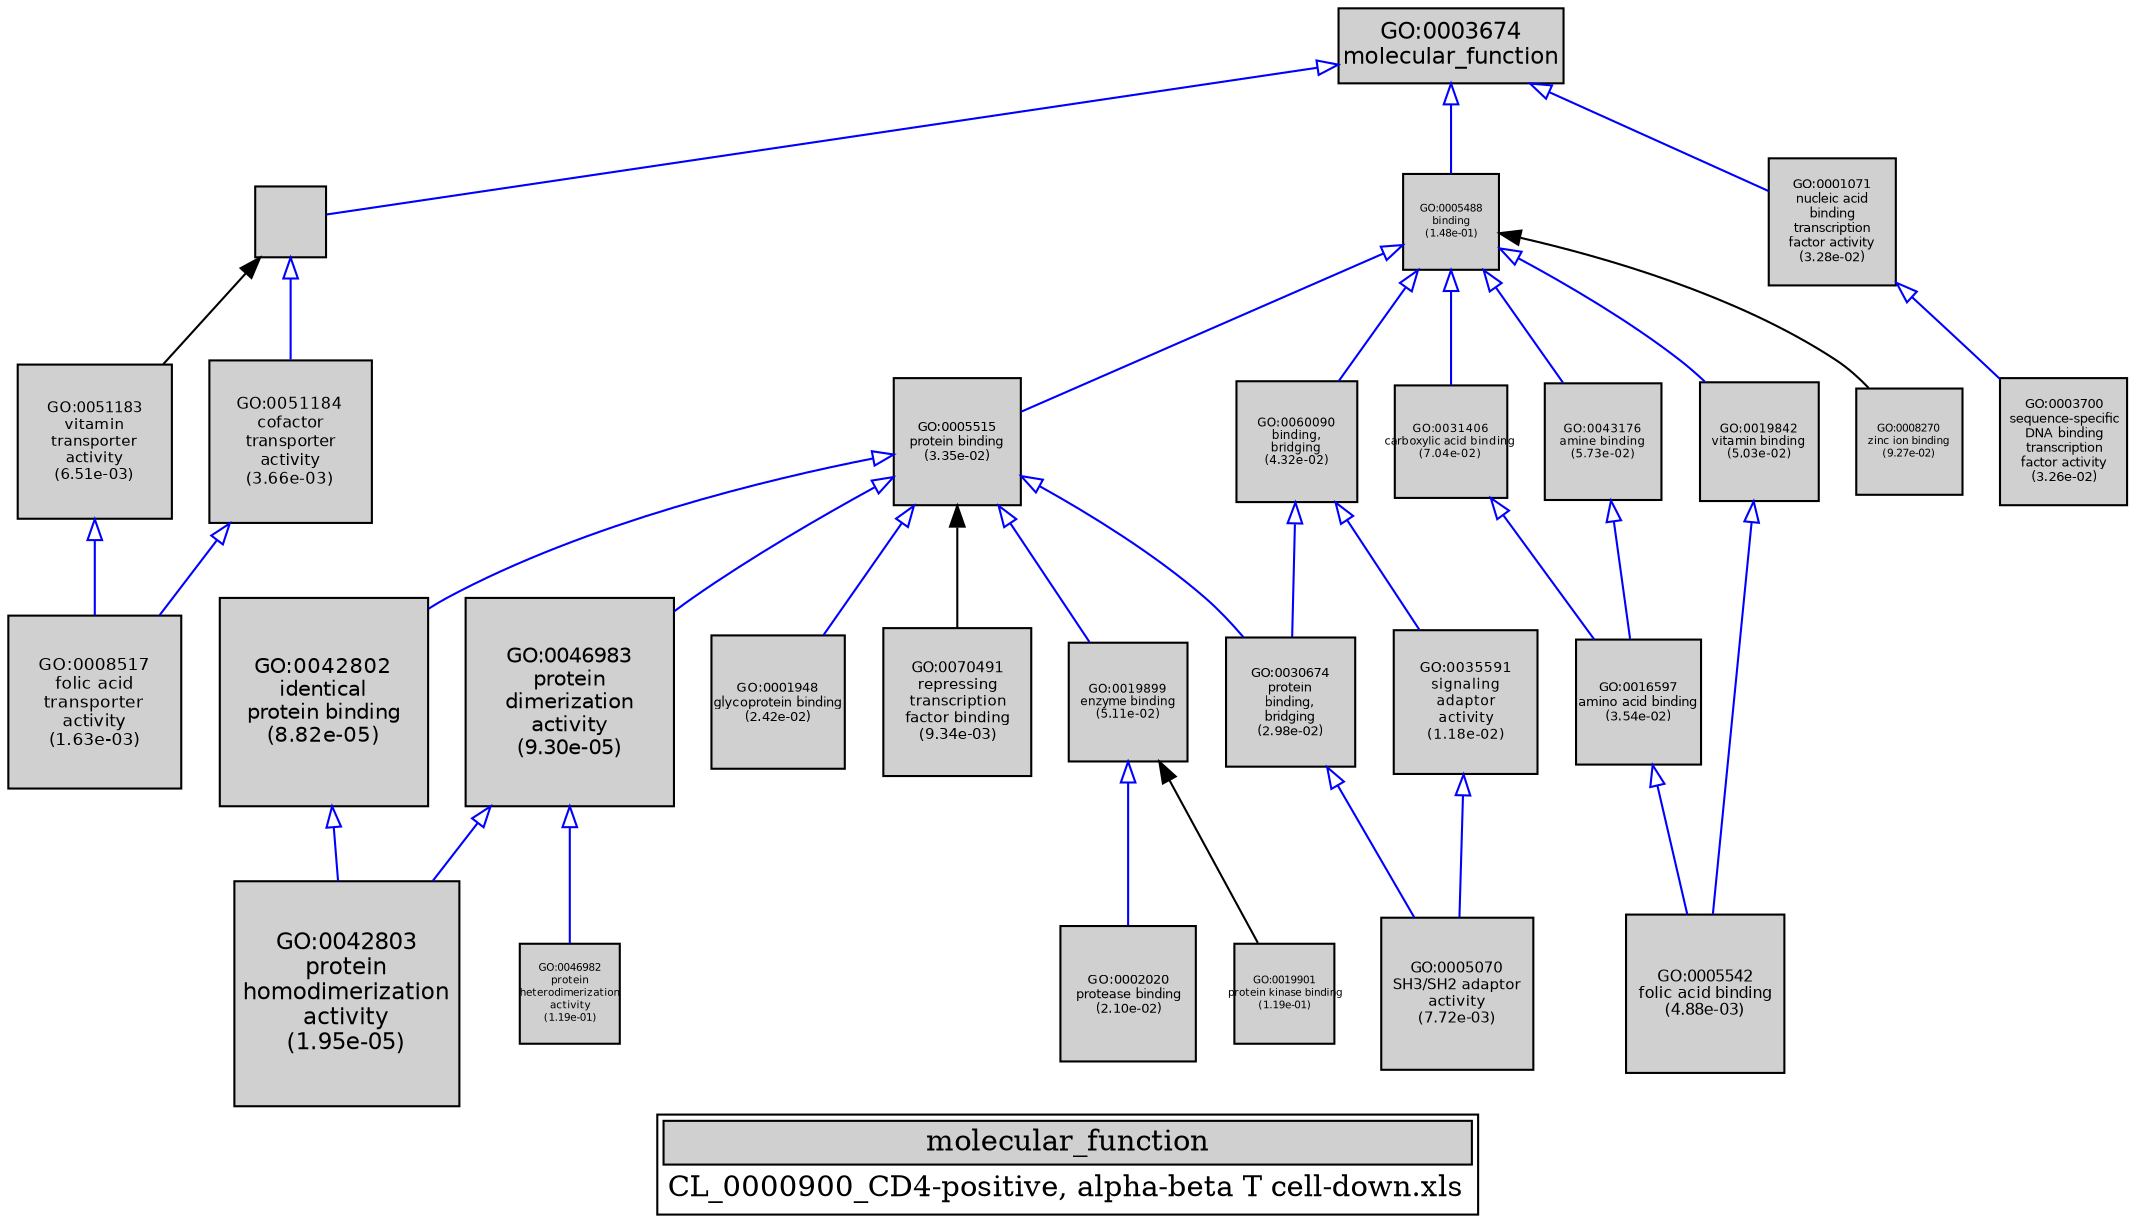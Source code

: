 digraph "molecular_function" {
graph [ bgcolor = "#FFFFFF", label = <<TABLE COLOR="black" BGCOLOR="white"><TR><TD COLSPAN="2" BGCOLOR="#D0D0D0"><FONT COLOR="black">molecular_function</FONT></TD></TR><TR><TD BORDER="0">CL_0000900_CD4-positive, alpha-beta T cell-down.xls</TD></TR></TABLE>> ];
node [ fontname = "Helvetica" ];

subgraph "nodes" {

node [ style = "filled", fixedsize = "true", width = 1, shape = "box", fontsize = 9, fillcolor = "#D0D0D0", fontcolor = "black", color = "black" ];

"GO:0003674" [ URL = "#GO:0003674", label = <<TABLE BORDER="0"><TR><TD>GO:0003674<BR/>molecular_function</TD></TR></TABLE>>, width = 1.5, shape = "box", fontsize = 10.8 ];
"GO:0060090" [ URL = "#GO:0060090", label = <<TABLE BORDER="0"><TR><TD>GO:0060090<BR/>binding,<BR/>bridging<BR/>(4.32e-02)</TD></TR></TABLE>>, width = 0.811560581968, shape = "box", fontsize = 5.84323619017, height = 0.811560581968 ];
"GO:0002020" [ URL = "#GO:0002020", label = <<TABLE BORDER="0"><TR><TD>GO:0002020<BR/>protease binding<BR/>(2.10e-02)</TD></TR></TABLE>>, width = 0.898669337069, shape = "box", fontsize = 6.4704192269, height = 0.898669337069 ];
"GO:0043176" [ URL = "#GO:0043176", label = <<TABLE BORDER="0"><TR><TD>GO:0043176<BR/>amine binding<BR/>(5.73e-02)</TD></TR></TABLE>>, width = 0.774907315875, shape = "box", fontsize = 5.5793326743, height = 0.774907315875 ];
"GO:0070491" [ URL = "#GO:0070491", label = <<TABLE BORDER="0"><TR><TD>GO:0070491<BR/>repressing<BR/>transcription<BR/>factor binding<BR/>(9.34e-03)</TD></TR></TABLE>>, width = 0.987448241795, shape = "box", fontsize = 7.10962734092, height = 0.987448241795 ];
"GO:0008270" [ URL = "#GO:0008270", label = <<TABLE BORDER="0"><TR><TD>GO:0008270<BR/>zinc ion binding<BR/>(9.27e-02)</TD></TR></TABLE>>, width = 0.707926760548, shape = "box", fontsize = 5.09707267595, height = 0.707926760548 ];
"GO:0005215" [ URL = "#GO:0005215", label = "", width = 0.473821326205, shape = "box", height = 0.473821326205 ];
"GO:0005515" [ URL = "#GO:0005515", label = <<TABLE BORDER="0"><TR><TD>GO:0005515<BR/>protein binding<BR/>(3.35e-02)</TD></TR></TABLE>>, width = 0.84356293911, shape = "box", fontsize = 6.07365316159, height = 0.84356293911 ];
"GO:0005070" [ URL = "#GO:0005070", label = <<TABLE BORDER="0"><TR><TD>GO:0005070<BR/>SH3/SH2 adaptor<BR/>activity<BR/>(7.72e-03)</TD></TR></TABLE>>, width = 1.00715913097, shape = "box", fontsize = 7.251545743, height = 1.00715913097 ];
"GO:0051183" [ URL = "#GO:0051183", label = <<TABLE BORDER="0"><TR><TD>GO:0051183<BR/>vitamin<BR/>transporter<BR/>activity<BR/>(6.51e-03)</TD></TR></TABLE>>, width = 1.0245750141, shape = "box", fontsize = 7.37694010153, height = 1.0245750141 ];
"GO:0031406" [ URL = "#GO:0031406", label = <<TABLE BORDER="0"><TR><TD>GO:0031406<BR/>carboxylic acid binding<BR/>(7.04e-02)</TD></TR></TABLE>>, width = 0.746925142123, shape = "box", fontsize = 5.37786102329, height = 0.746925142123 ];
"GO:0005488" [ URL = "#GO:0005488", label = <<TABLE BORDER="0"><TR><TD>GO:0005488<BR/>binding<BR/>(1.48e-01)</TD></TR></TABLE>>, width = 0.635782747932, shape = "box", fontsize = 5.0, height = 0.635782747932 ];
"GO:0019899" [ URL = "#GO:0019899", label = <<TABLE BORDER="0"><TR><TD>GO:0019899<BR/>enzyme binding<BR/>(5.11e-02)</TD></TR></TABLE>>, width = 0.790094351631, shape = "box", fontsize = 5.68867933174, height = 0.790094351631 ];
"GO:0046982" [ URL = "#GO:0046982", label = <<TABLE BORDER="0"><TR><TD>GO:0046982<BR/>protein<BR/>heterodimerization<BR/>activity<BR/>(1.19e-01)</TD></TR></TABLE>>, width = 0.670706222103, shape = "box", fontsize = 5.0, height = 0.670706222103 ];
"GO:0016597" [ URL = "#GO:0016597", label = <<TABLE BORDER="0"><TR><TD>GO:0016597<BR/>amino acid binding<BR/>(3.54e-02)</TD></TR></TABLE>>, width = 0.836793089762, shape = "box", fontsize = 6.02491024629, height = 0.836793089762 ];
"GO:0042803" [ URL = "#GO:0042803", label = <<TABLE BORDER="0"><TR><TD>GO:0042803<BR/>protein<BR/>homodimerization<BR/>activity<BR/>(1.95e-05)</TD></TR></TABLE>>, width = 1.5, shape = "box", fontsize = 10.8, height = 1.5 ];
"GO:0005542" [ URL = "#GO:0005542", label = <<TABLE BORDER="0"><TR><TD>GO:0005542<BR/>folic acid binding<BR/>(4.88e-03)</TD></TR></TABLE>>, width = 1.05310225161, shape = "box", fontsize = 7.58233621161, height = 1.05310225161 ];
"GO:0001071" [ URL = "#GO:0001071", label = <<TABLE BORDER="0"><TR><TD>GO:0001071<BR/>nucleic acid<BR/>binding<BR/>transcription<BR/>factor activity<BR/>(3.28e-02)</TD></TR></TABLE>>, width = 0.84612908261, shape = "box", fontsize = 6.09212939479, height = 0.84612908261 ];
"GO:0019842" [ URL = "#GO:0019842", label = <<TABLE BORDER="0"><TR><TD>GO:0019842<BR/>vitamin binding<BR/>(5.03e-02)</TD></TR></TABLE>>, width = 0.792102855409, shape = "box", fontsize = 5.70314055895, height = 0.792102855409 ];
"GO:0019901" [ URL = "#GO:0019901", label = <<TABLE BORDER="0"><TR><TD>GO:0019901<BR/>protein kinase binding<BR/>(1.19e-01)</TD></TR></TABLE>>, width = 0.670706222103, shape = "box", fontsize = 5.0, height = 0.670706222103 ];
"GO:0008517" [ URL = "#GO:0008517", label = <<TABLE BORDER="0"><TR><TD>GO:0008517<BR/>folic acid<BR/>transporter<BR/>activity<BR/>(1.63e-03)</TD></TR></TABLE>>, width = 1.15569194082, shape = "box", fontsize = 8.32098197394, height = 1.15569194082 ];
"GO:0030674" [ URL = "#GO:0030674", label = <<TABLE BORDER="0"><TR><TD>GO:0030674<BR/>protein<BR/>binding,<BR/>bridging<BR/>(2.98e-02)</TD></TR></TABLE>>, width = 0.857621757299, shape = "box", fontsize = 6.17487665255, height = 0.857621757299 ];
"GO:0042802" [ URL = "#GO:0042802", label = <<TABLE BORDER="0"><TR><TD>GO:0042802<BR/>identical<BR/>protein binding<BR/>(8.82e-05)</TD></TR></TABLE>>, width = 1.39210151052, shape = "box", fontsize = 10.0231308758, height = 1.39210151052 ];
"GO:0046983" [ URL = "#GO:0046983", label = <<TABLE BORDER="0"><TR><TD>GO:0046983<BR/>protein<BR/>dimerization<BR/>activity<BR/>(9.30e-05)</TD></TR></TABLE>>, width = 1.38819471203, shape = "box", fontsize = 9.99500192659, height = 1.38819471203 ];
"GO:0003700" [ URL = "#GO:0003700", label = <<TABLE BORDER="0"><TR><TD>GO:0003700<BR/>sequence-specific<BR/>DNA binding<BR/>transcription<BR/>factor activity<BR/>(3.26e-02)</TD></TR></TABLE>>, width = 0.846748297194, shape = "box", fontsize = 6.09658773979, height = 0.846748297194 ];
"GO:0035591" [ URL = "#GO:0035591", label = <<TABLE BORDER="0"><TR><TD>GO:0035591<BR/>signaling<BR/>adaptor<BR/>activity<BR/>(1.18e-02)</TD></TR></TABLE>>, width = 0.963012956723, shape = "box", fontsize = 6.93369328841, height = 0.963012956723 ];
"GO:0001948" [ URL = "#GO:0001948", label = <<TABLE BORDER="0"><TR><TD>GO:0001948<BR/>glycoprotein binding<BR/>(2.42e-02)</TD></TR></TABLE>>, width = 0.882232756832, shape = "box", fontsize = 6.35207584919, height = 0.882232756832 ];
"GO:0051184" [ URL = "#GO:0051184", label = <<TABLE BORDER="0"><TR><TD>GO:0051184<BR/>cofactor<BR/>transporter<BR/>activity<BR/>(3.66e-03)</TD></TR></TABLE>>, width = 1.08089307037, shape = "box", fontsize = 7.78243010668, height = 1.08089307037 ];
}
subgraph "edges" {


edge [ dir = "back", weight = 1 ];
subgraph "regulates" {


edge [ color = "cyan", arrowtail = "none" ];
subgraph "positive" {


edge [ color = "green", arrowtail = "vee" ];
}
subgraph "negative" {


edge [ color = "red", arrowtail = "tee" ];
}
}
subgraph "part_of" {


edge [ color = "purple", arrowtail = "diamond", weight = 2.5 ];
}
subgraph "is_a" {


edge [ color = "blue", arrowtail = "empty", weight = 5.0 ];
"GO:0060090" -> "GO:0030674";
"GO:0042802" -> "GO:0042803";
"GO:0051184" -> "GO:0008517";
"GO:0019899" -> "GO:0002020";
"GO:0030674" -> "GO:0005070";
"GO:0001071" -> "GO:0003700";
"GO:0003674" -> "GO:0001071";
"GO:0046983" -> "GO:0042803";
"GO:0019842" -> "GO:0005542";
"GO:0005488" -> "GO:0019842";
"GO:0035591" -> "GO:0005070";
"GO:0005515" -> "GO:0046983";
"GO:0005215" -> "GO:0051184";
"GO:0005488" -> "GO:0060090";
"GO:0005488" -> "GO:0031406";
"GO:0051183" -> "GO:0008517";
"GO:0005488" -> "GO:0043176";
"GO:0005488" -> "GO:0005515";
"GO:0003674" -> "GO:0005488";
"GO:0005515" -> "GO:0001948";
"GO:0031406" -> "GO:0016597";
"GO:0016597" -> "GO:0005542";
"GO:0005515" -> "GO:0042802";
"GO:0005515" -> "GO:0030674";
"GO:0003674" -> "GO:0005215";
"GO:0060090" -> "GO:0035591";
"GO:0005515" -> "GO:0019899";
"GO:0043176" -> "GO:0016597";
"GO:0046983" -> "GO:0046982";
}
"GO:0005488" -> "GO:0008270";
"GO:0005515" -> "GO:0070491";
"GO:0005215" -> "GO:0051183";
"GO:0019899" -> "GO:0019901";
}
}
